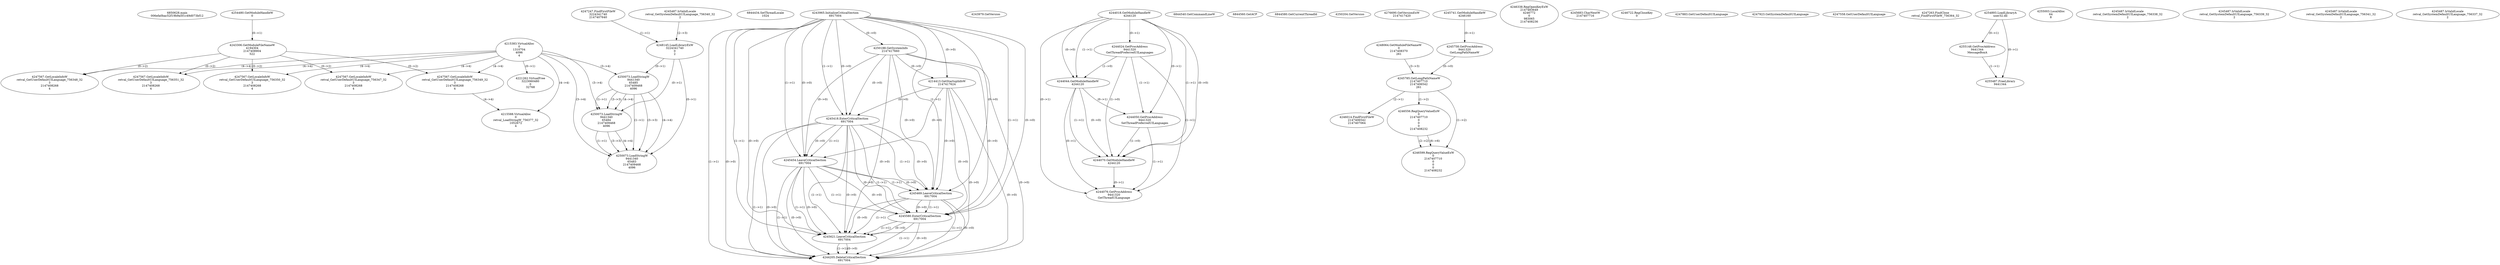 // Global SCDG with merge call
digraph {
	0 [label="6850628.main
006efa0bac52f19b9a5f1c49d073bf12"]
	1 [label="4254480.GetModuleHandleW
0"]
	2 [label="6844434.SetThreadLocale
1024"]
	3 [label="4243965.InitializeCriticalSection
6917004"]
	4 [label="4243979.GetVersion
"]
	5 [label="4244018.GetModuleHandleW
4244120"]
	6 [label="4244024.GetProcAddress
9441320
GetThreadPreferredUILanguages"]
	5 -> 6 [label="(0-->1)"]
	7 [label="4244044.GetModuleHandleW
4244120"]
	5 -> 7 [label="(1-->1)"]
	5 -> 7 [label="(0-->0)"]
	6 -> 7 [label="(1-->0)"]
	8 [label="4244050.GetProcAddress
9441320
SetThreadPreferredUILanguages"]
	5 -> 8 [label="(0-->1)"]
	6 -> 8 [label="(1-->1)"]
	7 -> 8 [label="(0-->1)"]
	9 [label="4244070.GetModuleHandleW
4244120"]
	5 -> 9 [label="(1-->1)"]
	7 -> 9 [label="(1-->1)"]
	5 -> 9 [label="(0-->0)"]
	6 -> 9 [label="(1-->0)"]
	7 -> 9 [label="(0-->0)"]
	8 -> 9 [label="(1-->0)"]
	10 [label="4244076.GetProcAddress
9441320
GetThreadUILanguage"]
	5 -> 10 [label="(0-->1)"]
	6 -> 10 [label="(1-->1)"]
	7 -> 10 [label="(0-->1)"]
	8 -> 10 [label="(1-->1)"]
	9 -> 10 [label="(0-->1)"]
	11 [label="4250188.GetSystemInfo
2147417660"]
	3 -> 11 [label="(0-->0)"]
	12 [label="6844540.GetCommandLineW
"]
	13 [label="4214413.GetStartupInfoW
2147417624"]
	3 -> 13 [label="(0-->0)"]
	11 -> 13 [label="(0-->0)"]
	14 [label="6844560.GetACP
"]
	15 [label="6844580.GetCurrentThreadId
"]
	16 [label="4250204.GetVersion
"]
	17 [label="4276690.GetVersionExW
2147417420"]
	18 [label="4243306.GetModuleFileNameW
4194304
2147408904
522"]
	1 -> 18 [label="(0-->1)"]
	19 [label="4248064.GetModuleFileNameW
0
2147408370
261"]
	20 [label="4215383.VirtualAlloc
0
1310704
4096
4"]
	21 [label="4246338.RegOpenKeyExW
2147483649
4246772
0
983065
2147408236"]
	22 [label="4245741.GetModuleHandleW
4246160"]
	23 [label="4245758.GetProcAddress
9441320
GetLongPathNameW"]
	22 -> 23 [label="(0-->1)"]
	24 [label="4245785.GetLongPathNameW
2147407710
2147406542
261"]
	19 -> 24 [label="(3-->3)"]
	23 -> 24 [label="(0-->0)"]
	25 [label="4245683.CharNextW
2147407716"]
	26 [label="4246014.FindFirstFileW
2147406542
2147407064"]
	24 -> 26 [label="(2-->1)"]
	27 [label="4246556.RegQueryValueExW
0
2147407710
0
0
0
2147408232"]
	24 -> 27 [label="(1-->2)"]
	28 [label="4246599.RegQueryValueExW
0
2147407710
0
0
0
2147408232"]
	24 -> 28 [label="(1-->2)"]
	27 -> 28 [label="(2-->2)"]
	27 -> 28 [label="(6-->6)"]
	29 [label="4246722.RegCloseKey
0"]
	30 [label="4247883.GetUserDefaultUILanguage
"]
	31 [label="4245418.EnterCriticalSection
6917004"]
	3 -> 31 [label="(1-->1)"]
	3 -> 31 [label="(0-->0)"]
	11 -> 31 [label="(0-->0)"]
	13 -> 31 [label="(0-->0)"]
	32 [label="4245454.LeaveCriticalSection
6917004"]
	3 -> 32 [label="(1-->1)"]
	31 -> 32 [label="(1-->1)"]
	3 -> 32 [label="(0-->0)"]
	11 -> 32 [label="(0-->0)"]
	13 -> 32 [label="(0-->0)"]
	31 -> 32 [label="(0-->0)"]
	33 [label="4247923.GetSystemDefaultUILanguage
"]
	34 [label="4245469.LeaveCriticalSection
6917004"]
	3 -> 34 [label="(1-->1)"]
	31 -> 34 [label="(1-->1)"]
	32 -> 34 [label="(1-->1)"]
	3 -> 34 [label="(0-->0)"]
	11 -> 34 [label="(0-->0)"]
	13 -> 34 [label="(0-->0)"]
	31 -> 34 [label="(0-->0)"]
	32 -> 34 [label="(0-->0)"]
	35 [label="4245487.IsValidLocale
retval_GetSystemDefaultUILanguage_756340_32
2"]
	36 [label="4245580.EnterCriticalSection
6917004"]
	3 -> 36 [label="(1-->1)"]
	31 -> 36 [label="(1-->1)"]
	32 -> 36 [label="(1-->1)"]
	34 -> 36 [label="(1-->1)"]
	3 -> 36 [label="(0-->0)"]
	11 -> 36 [label="(0-->0)"]
	13 -> 36 [label="(0-->0)"]
	31 -> 36 [label="(0-->0)"]
	32 -> 36 [label="(0-->0)"]
	34 -> 36 [label="(0-->0)"]
	37 [label="4245621.LeaveCriticalSection
6917004"]
	3 -> 37 [label="(1-->1)"]
	31 -> 37 [label="(1-->1)"]
	32 -> 37 [label="(1-->1)"]
	34 -> 37 [label="(1-->1)"]
	36 -> 37 [label="(1-->1)"]
	3 -> 37 [label="(0-->0)"]
	11 -> 37 [label="(0-->0)"]
	13 -> 37 [label="(0-->0)"]
	31 -> 37 [label="(0-->0)"]
	32 -> 37 [label="(0-->0)"]
	34 -> 37 [label="(0-->0)"]
	36 -> 37 [label="(0-->0)"]
	38 [label="4247558.GetUserDefaultUILanguage
"]
	39 [label="4247567.GetLocaleInfoW
retval_GetUserDefaultUILanguage_756349_32
3
2147408268
4"]
	18 -> 39 [label="(0-->2)"]
	20 -> 39 [label="(4-->4)"]
	40 [label="4247247.FindFirstFileW
3224341740
2147407640"]
	41 [label="4247263.FindClose
retval_FindFirstFileW_756364_32"]
	42 [label="4248145.LoadLibraryExW
3224341740
0
2"]
	40 -> 42 [label="(1-->1)"]
	35 -> 42 [label="(2-->3)"]
	43 [label="4250073.LoadStringW
9441340
65485
2147409468
4096"]
	42 -> 43 [label="(0-->1)"]
	20 -> 43 [label="(3-->4)"]
	44 [label="4250073.LoadStringW
9441340
65484
2147409468
4096"]
	42 -> 44 [label="(0-->1)"]
	43 -> 44 [label="(1-->1)"]
	43 -> 44 [label="(3-->3)"]
	20 -> 44 [label="(3-->4)"]
	43 -> 44 [label="(4-->4)"]
	45 [label="4215588.VirtualAlloc
0
retval_LoadStringW_756377_32
1052672
4"]
	20 -> 45 [label="(4-->4)"]
	39 -> 45 [label="(4-->4)"]
	46 [label="4250073.LoadStringW
9441340
65483
2147409468
4096"]
	42 -> 46 [label="(0-->1)"]
	43 -> 46 [label="(1-->1)"]
	44 -> 46 [label="(1-->1)"]
	43 -> 46 [label="(3-->3)"]
	44 -> 46 [label="(3-->3)"]
	20 -> 46 [label="(3-->4)"]
	43 -> 46 [label="(4-->4)"]
	44 -> 46 [label="(4-->4)"]
	47 [label="4254893.LoadLibraryA
user32.dll"]
	48 [label="4255003.LocalAlloc
64
8"]
	49 [label="4255148.GetProcAddress
9441344
MessageBoxA"]
	47 -> 49 [label="(0-->1)"]
	50 [label="4244205.DeleteCriticalSection
6917004"]
	3 -> 50 [label="(1-->1)"]
	31 -> 50 [label="(1-->1)"]
	32 -> 50 [label="(1-->1)"]
	34 -> 50 [label="(1-->1)"]
	36 -> 50 [label="(1-->1)"]
	37 -> 50 [label="(1-->1)"]
	3 -> 50 [label="(0-->0)"]
	11 -> 50 [label="(0-->0)"]
	13 -> 50 [label="(0-->0)"]
	31 -> 50 [label="(0-->0)"]
	32 -> 50 [label="(0-->0)"]
	34 -> 50 [label="(0-->0)"]
	36 -> 50 [label="(0-->0)"]
	37 -> 50 [label="(0-->0)"]
	51 [label="4221262.VirtualFree
3223060480
0
32768"]
	20 -> 51 [label="(0-->1)"]
	52 [label="4255487.FreeLibrary
9441344"]
	47 -> 52 [label="(0-->1)"]
	49 -> 52 [label="(1-->1)"]
	53 [label="4245487.IsValidLocale
retval_GetSystemDefaultUILanguage_756338_32
2"]
	54 [label="4247567.GetLocaleInfoW
retval_GetUserDefaultUILanguage_756348_32
3
2147408268
4"]
	18 -> 54 [label="(0-->2)"]
	20 -> 54 [label="(4-->4)"]
	55 [label="4245487.IsValidLocale
retval_GetSystemDefaultUILanguage_756339_32
2"]
	56 [label="4247567.GetLocaleInfoW
retval_GetUserDefaultUILanguage_756351_32
3
2147408268
4"]
	18 -> 56 [label="(0-->2)"]
	20 -> 56 [label="(4-->4)"]
	57 [label="4245487.IsValidLocale
retval_GetSystemDefaultUILanguage_756341_32
2"]
	58 [label="4247567.GetLocaleInfoW
retval_GetUserDefaultUILanguage_756350_32
3
2147408268
4"]
	18 -> 58 [label="(0-->2)"]
	20 -> 58 [label="(4-->4)"]
	59 [label="4245487.IsValidLocale
retval_GetSystemDefaultUILanguage_756337_32
2"]
	60 [label="4247567.GetLocaleInfoW
retval_GetUserDefaultUILanguage_756347_32
3
2147408268
4"]
	18 -> 60 [label="(0-->2)"]
	20 -> 60 [label="(4-->4)"]
}
